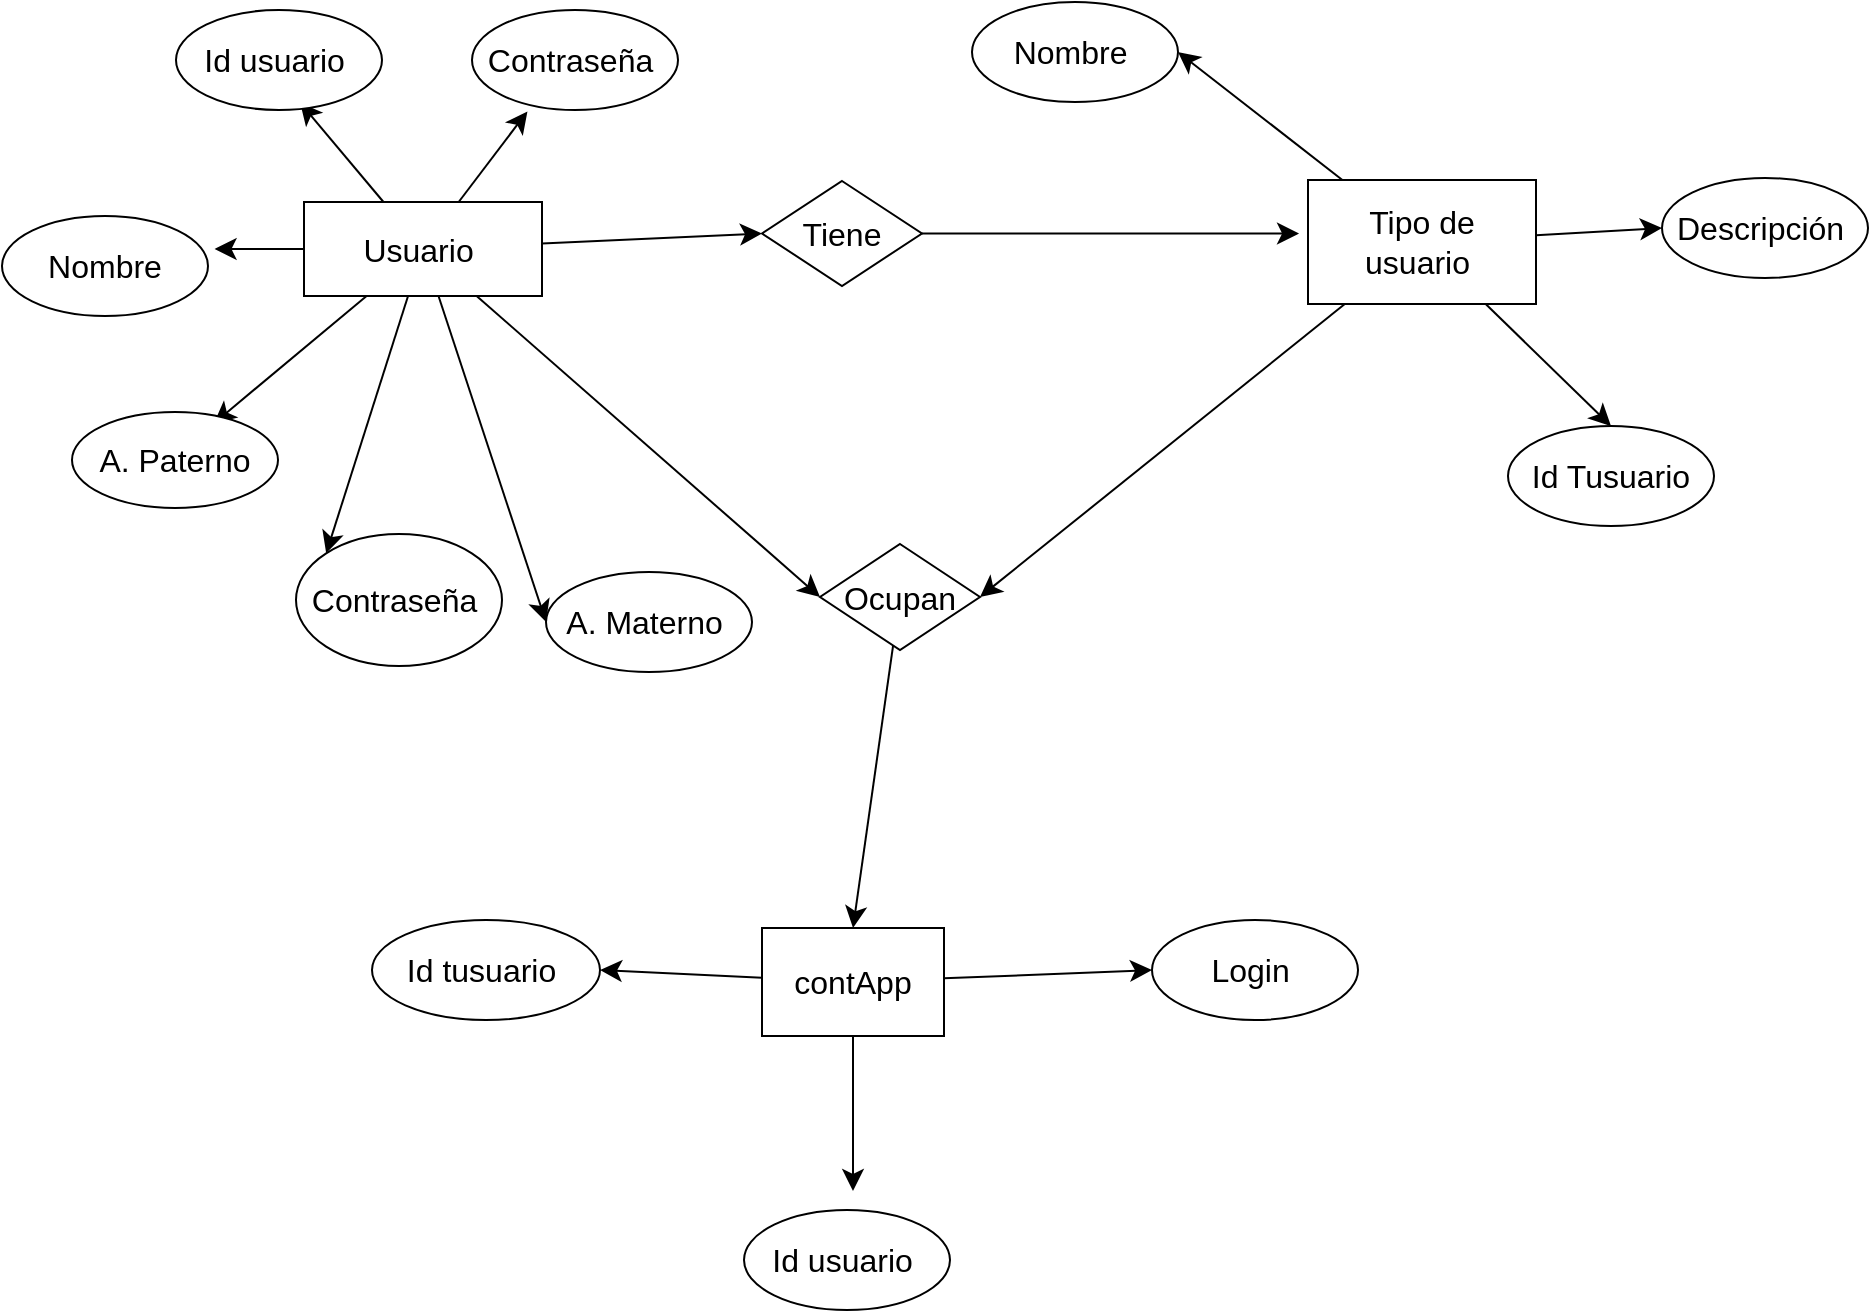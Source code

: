 <mxfile version="21.0.6" type="github">
  <diagram name="Página-1" id="fYGsFh-cDT2YUr2Oay23">
    <mxGraphModel dx="1253" dy="1063" grid="0" gridSize="10" guides="1" tooltips="1" connect="1" arrows="1" fold="1" page="0" pageScale="1" pageWidth="850" pageHeight="1100" math="0" shadow="0">
      <root>
        <mxCell id="0" />
        <mxCell id="1" parent="0" />
        <mxCell id="73X23qJm8vnrE7pq-GpV-26" style="edgeStyle=none;curved=1;rounded=0;orthogonalLoop=1;jettySize=auto;html=1;entryX=0.689;entryY=0.117;entryDx=0;entryDy=0;entryPerimeter=0;fontSize=12;startSize=8;endSize=8;" edge="1" parent="1" source="73X23qJm8vnrE7pq-GpV-1" target="73X23qJm8vnrE7pq-GpV-6">
          <mxGeometry relative="1" as="geometry" />
        </mxCell>
        <mxCell id="73X23qJm8vnrE7pq-GpV-27" style="edgeStyle=none;curved=1;rounded=0;orthogonalLoop=1;jettySize=auto;html=1;entryX=0;entryY=0;entryDx=0;entryDy=0;fontSize=12;startSize=8;endSize=8;" edge="1" parent="1" source="73X23qJm8vnrE7pq-GpV-1" target="73X23qJm8vnrE7pq-GpV-8">
          <mxGeometry relative="1" as="geometry" />
        </mxCell>
        <mxCell id="73X23qJm8vnrE7pq-GpV-28" style="edgeStyle=none;curved=1;rounded=0;orthogonalLoop=1;jettySize=auto;html=1;entryX=0;entryY=0.5;entryDx=0;entryDy=0;fontSize=12;startSize=8;endSize=8;" edge="1" parent="1" source="73X23qJm8vnrE7pq-GpV-1" target="73X23qJm8vnrE7pq-GpV-5">
          <mxGeometry relative="1" as="geometry" />
        </mxCell>
        <mxCell id="73X23qJm8vnrE7pq-GpV-29" style="edgeStyle=none;curved=1;rounded=0;orthogonalLoop=1;jettySize=auto;html=1;fontSize=12;startSize=8;endSize=8;" edge="1" parent="1" source="73X23qJm8vnrE7pq-GpV-1">
          <mxGeometry relative="1" as="geometry">
            <mxPoint x="256.714" y="136.714" as="targetPoint" />
          </mxGeometry>
        </mxCell>
        <mxCell id="73X23qJm8vnrE7pq-GpV-30" style="edgeStyle=none;curved=1;rounded=0;orthogonalLoop=1;jettySize=auto;html=1;entryX=0.603;entryY=0.929;entryDx=0;entryDy=0;entryPerimeter=0;fontSize=12;startSize=8;endSize=8;" edge="1" parent="1" source="73X23qJm8vnrE7pq-GpV-1" target="73X23qJm8vnrE7pq-GpV-2">
          <mxGeometry relative="1" as="geometry" />
        </mxCell>
        <mxCell id="73X23qJm8vnrE7pq-GpV-31" style="edgeStyle=none;curved=1;rounded=0;orthogonalLoop=1;jettySize=auto;html=1;fontSize=12;startSize=8;endSize=8;" edge="1" parent="1" source="73X23qJm8vnrE7pq-GpV-1">
          <mxGeometry relative="1" as="geometry">
            <mxPoint x="100.286" y="205.5" as="targetPoint" />
          </mxGeometry>
        </mxCell>
        <mxCell id="73X23qJm8vnrE7pq-GpV-33" style="edgeStyle=none;curved=1;rounded=0;orthogonalLoop=1;jettySize=auto;html=1;fontSize=12;startSize=8;endSize=8;entryX=0;entryY=0.5;entryDx=0;entryDy=0;" edge="1" parent="1" source="73X23qJm8vnrE7pq-GpV-1" target="73X23qJm8vnrE7pq-GpV-32">
          <mxGeometry relative="1" as="geometry">
            <mxPoint x="361.353" y="205.5" as="targetPoint" />
          </mxGeometry>
        </mxCell>
        <mxCell id="73X23qJm8vnrE7pq-GpV-36" style="edgeStyle=none;curved=1;rounded=0;orthogonalLoop=1;jettySize=auto;html=1;fontSize=12;startSize=8;endSize=8;entryX=0;entryY=0.5;entryDx=0;entryDy=0;" edge="1" parent="1" source="73X23qJm8vnrE7pq-GpV-1" target="73X23qJm8vnrE7pq-GpV-35">
          <mxGeometry relative="1" as="geometry">
            <mxPoint x="397.556" y="389.333" as="targetPoint" />
          </mxGeometry>
        </mxCell>
        <mxCell id="73X23qJm8vnrE7pq-GpV-1" value="Usuario&amp;nbsp;" style="whiteSpace=wrap;html=1;fontSize=16;" vertex="1" parent="1">
          <mxGeometry x="145" y="182" width="119" height="47" as="geometry" />
        </mxCell>
        <mxCell id="73X23qJm8vnrE7pq-GpV-2" value="Id usuario&amp;nbsp;" style="ellipse;whiteSpace=wrap;html=1;fontSize=16;" vertex="1" parent="1">
          <mxGeometry x="81" y="86" width="103" height="50" as="geometry" />
        </mxCell>
        <mxCell id="73X23qJm8vnrE7pq-GpV-4" value="Nombre" style="ellipse;whiteSpace=wrap;html=1;fontSize=16;" vertex="1" parent="1">
          <mxGeometry x="-6" y="189" width="103" height="50" as="geometry" />
        </mxCell>
        <mxCell id="73X23qJm8vnrE7pq-GpV-5" value="A. Materno&amp;nbsp;" style="ellipse;whiteSpace=wrap;html=1;fontSize=16;" vertex="1" parent="1">
          <mxGeometry x="266" y="367" width="103" height="50" as="geometry" />
        </mxCell>
        <mxCell id="73X23qJm8vnrE7pq-GpV-6" value="&amp;nbsp;A. Paterno&amp;nbsp;" style="ellipse;whiteSpace=wrap;html=1;fontSize=16;" vertex="1" parent="1">
          <mxGeometry x="29" y="287" width="103" height="48" as="geometry" />
        </mxCell>
        <mxCell id="73X23qJm8vnrE7pq-GpV-7" value="Contraseña&amp;nbsp;" style="ellipse;whiteSpace=wrap;html=1;fontSize=16;" vertex="1" parent="1">
          <mxGeometry x="229" y="86" width="103" height="50" as="geometry" />
        </mxCell>
        <mxCell id="73X23qJm8vnrE7pq-GpV-8" value="Contraseña&amp;nbsp;" style="ellipse;whiteSpace=wrap;html=1;fontSize=16;" vertex="1" parent="1">
          <mxGeometry x="141" y="348" width="103" height="66" as="geometry" />
        </mxCell>
        <mxCell id="73X23qJm8vnrE7pq-GpV-23" style="edgeStyle=none;curved=1;rounded=0;orthogonalLoop=1;jettySize=auto;html=1;entryX=1;entryY=0.5;entryDx=0;entryDy=0;fontSize=12;startSize=8;endSize=8;" edge="1" parent="1" source="73X23qJm8vnrE7pq-GpV-10" target="73X23qJm8vnrE7pq-GpV-11">
          <mxGeometry relative="1" as="geometry" />
        </mxCell>
        <mxCell id="73X23qJm8vnrE7pq-GpV-24" style="edgeStyle=none;curved=1;rounded=0;orthogonalLoop=1;jettySize=auto;html=1;entryX=0.5;entryY=0;entryDx=0;entryDy=0;fontSize=12;startSize=8;endSize=8;" edge="1" parent="1" source="73X23qJm8vnrE7pq-GpV-10" target="73X23qJm8vnrE7pq-GpV-12">
          <mxGeometry relative="1" as="geometry" />
        </mxCell>
        <mxCell id="73X23qJm8vnrE7pq-GpV-25" style="edgeStyle=none;curved=1;rounded=0;orthogonalLoop=1;jettySize=auto;html=1;entryX=0;entryY=0.5;entryDx=0;entryDy=0;fontSize=12;startSize=8;endSize=8;" edge="1" parent="1" source="73X23qJm8vnrE7pq-GpV-10" target="73X23qJm8vnrE7pq-GpV-13">
          <mxGeometry relative="1" as="geometry" />
        </mxCell>
        <mxCell id="73X23qJm8vnrE7pq-GpV-37" style="edgeStyle=none;curved=1;rounded=0;orthogonalLoop=1;jettySize=auto;html=1;fontSize=12;startSize=8;endSize=8;entryX=1;entryY=0.5;entryDx=0;entryDy=0;" edge="1" parent="1" source="73X23qJm8vnrE7pq-GpV-10" target="73X23qJm8vnrE7pq-GpV-35">
          <mxGeometry relative="1" as="geometry">
            <mxPoint x="490" y="373" as="targetPoint" />
          </mxGeometry>
        </mxCell>
        <mxCell id="73X23qJm8vnrE7pq-GpV-10" value="Tipo de usuario&amp;nbsp;" style="whiteSpace=wrap;html=1;fontSize=16;" vertex="1" parent="1">
          <mxGeometry x="647" y="171" width="114" height="62" as="geometry" />
        </mxCell>
        <mxCell id="73X23qJm8vnrE7pq-GpV-11" value="Nombre&amp;nbsp;" style="ellipse;whiteSpace=wrap;html=1;fontSize=16;" vertex="1" parent="1">
          <mxGeometry x="479" y="82" width="103" height="50" as="geometry" />
        </mxCell>
        <mxCell id="73X23qJm8vnrE7pq-GpV-12" value="Id Tusuario" style="ellipse;whiteSpace=wrap;html=1;fontSize=16;" vertex="1" parent="1">
          <mxGeometry x="747" y="294" width="103" height="50" as="geometry" />
        </mxCell>
        <mxCell id="73X23qJm8vnrE7pq-GpV-13" value="Descripción&amp;nbsp;" style="ellipse;whiteSpace=wrap;html=1;fontSize=16;" vertex="1" parent="1">
          <mxGeometry x="824" y="170" width="103" height="50" as="geometry" />
        </mxCell>
        <mxCell id="73X23qJm8vnrE7pq-GpV-19" style="edgeStyle=none;curved=1;rounded=0;orthogonalLoop=1;jettySize=auto;html=1;entryX=0;entryY=0.5;entryDx=0;entryDy=0;fontSize=12;startSize=8;endSize=8;" edge="1" parent="1" source="73X23qJm8vnrE7pq-GpV-14" target="73X23qJm8vnrE7pq-GpV-15">
          <mxGeometry relative="1" as="geometry" />
        </mxCell>
        <mxCell id="73X23qJm8vnrE7pq-GpV-20" style="edgeStyle=none;curved=1;rounded=0;orthogonalLoop=1;jettySize=auto;html=1;fontSize=12;startSize=8;endSize=8;" edge="1" parent="1" source="73X23qJm8vnrE7pq-GpV-14">
          <mxGeometry relative="1" as="geometry">
            <mxPoint x="419.5" y="676.471" as="targetPoint" />
          </mxGeometry>
        </mxCell>
        <mxCell id="73X23qJm8vnrE7pq-GpV-22" style="edgeStyle=none;curved=1;rounded=0;orthogonalLoop=1;jettySize=auto;html=1;fontSize=12;startSize=8;endSize=8;entryX=1;entryY=0.5;entryDx=0;entryDy=0;" edge="1" parent="1" source="73X23qJm8vnrE7pq-GpV-14" target="73X23qJm8vnrE7pq-GpV-17">
          <mxGeometry relative="1" as="geometry">
            <mxPoint x="331" y="551" as="targetPoint" />
          </mxGeometry>
        </mxCell>
        <mxCell id="73X23qJm8vnrE7pq-GpV-14" value="contApp" style="whiteSpace=wrap;html=1;fontSize=16;" vertex="1" parent="1">
          <mxGeometry x="374" y="545" width="91" height="54" as="geometry" />
        </mxCell>
        <mxCell id="73X23qJm8vnrE7pq-GpV-15" value="Login&amp;nbsp;" style="ellipse;whiteSpace=wrap;html=1;fontSize=16;" vertex="1" parent="1">
          <mxGeometry x="569" y="541" width="103" height="50" as="geometry" />
        </mxCell>
        <mxCell id="73X23qJm8vnrE7pq-GpV-16" value="Id usuario&amp;nbsp;" style="ellipse;whiteSpace=wrap;html=1;fontSize=16;" vertex="1" parent="1">
          <mxGeometry x="365" y="686" width="103" height="50" as="geometry" />
        </mxCell>
        <mxCell id="73X23qJm8vnrE7pq-GpV-17" value="Id tusuario&amp;nbsp;" style="ellipse;whiteSpace=wrap;html=1;fontSize=16;" vertex="1" parent="1">
          <mxGeometry x="179" y="541" width="114" height="50" as="geometry" />
        </mxCell>
        <mxCell id="73X23qJm8vnrE7pq-GpV-34" style="edgeStyle=none;curved=1;rounded=0;orthogonalLoop=1;jettySize=auto;html=1;fontSize=12;startSize=8;endSize=8;" edge="1" parent="1" source="73X23qJm8vnrE7pq-GpV-32">
          <mxGeometry relative="1" as="geometry">
            <mxPoint x="642.529" y="197.75" as="targetPoint" />
          </mxGeometry>
        </mxCell>
        <mxCell id="73X23qJm8vnrE7pq-GpV-32" value="Tiene" style="rhombus;whiteSpace=wrap;html=1;fontSize=16;" vertex="1" parent="1">
          <mxGeometry x="374" y="171.5" width="80" height="52.5" as="geometry" />
        </mxCell>
        <mxCell id="73X23qJm8vnrE7pq-GpV-38" style="edgeStyle=none;curved=1;rounded=0;orthogonalLoop=1;jettySize=auto;html=1;entryX=0.5;entryY=0;entryDx=0;entryDy=0;fontSize=12;startSize=8;endSize=8;" edge="1" parent="1" source="73X23qJm8vnrE7pq-GpV-35" target="73X23qJm8vnrE7pq-GpV-14">
          <mxGeometry relative="1" as="geometry" />
        </mxCell>
        <mxCell id="73X23qJm8vnrE7pq-GpV-35" value="Ocupan" style="rhombus;whiteSpace=wrap;html=1;fontSize=16;" vertex="1" parent="1">
          <mxGeometry x="403" y="353" width="80" height="53" as="geometry" />
        </mxCell>
      </root>
    </mxGraphModel>
  </diagram>
</mxfile>
